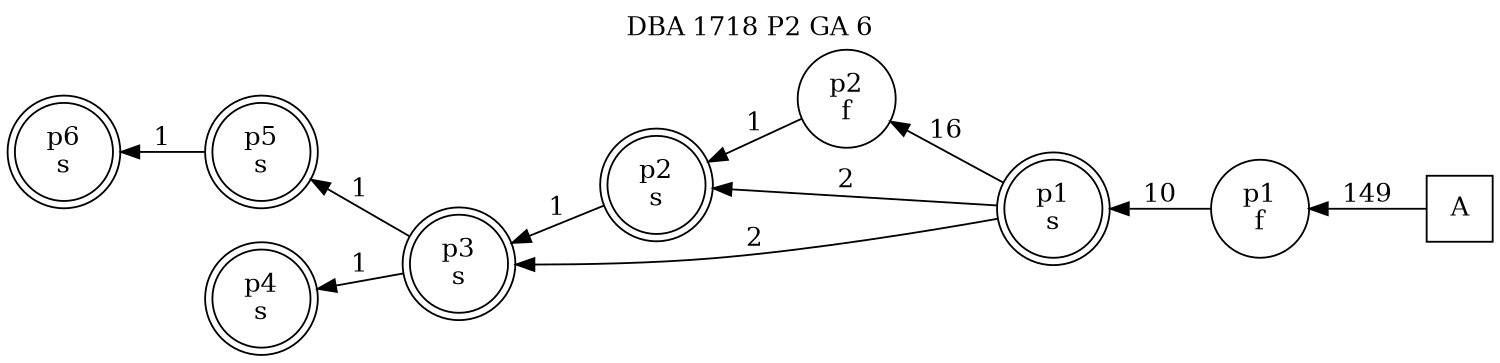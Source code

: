 digraph DBA_1718_P2_GA_6_LOW {
labelloc="tl"
label= " DBA 1718 P2 GA 6 "
rankdir="RL";
graph [ size=" 10 , 10 !"]

"A" [shape="square" label="A"]
"p1_f" [shape="circle" label="p1
f"]
"p1_s" [shape="doublecircle" label="p1
s"]
"p2_f" [shape="circle" label="p2
f"]
"p2_s" [shape="doublecircle" label="p2
s"]
"p3_s" [shape="doublecircle" label="p3
s"]
"p5_s" [shape="doublecircle" label="p5
s"]
"p6_s" [shape="doublecircle" label="p6
s"]
"p4_s" [shape="doublecircle" label="p4
s"]
"A" -> "p1_f" [ label=149]
"p1_f" -> "p1_s" [ label=10]
"p1_s" -> "p2_f" [ label=16]
"p1_s" -> "p2_s" [ label=2]
"p1_s" -> "p3_s" [ label=2]
"p2_f" -> "p2_s" [ label=1]
"p2_s" -> "p3_s" [ label=1]
"p3_s" -> "p5_s" [ label=1]
"p3_s" -> "p4_s" [ label=1]
"p5_s" -> "p6_s" [ label=1]
}
